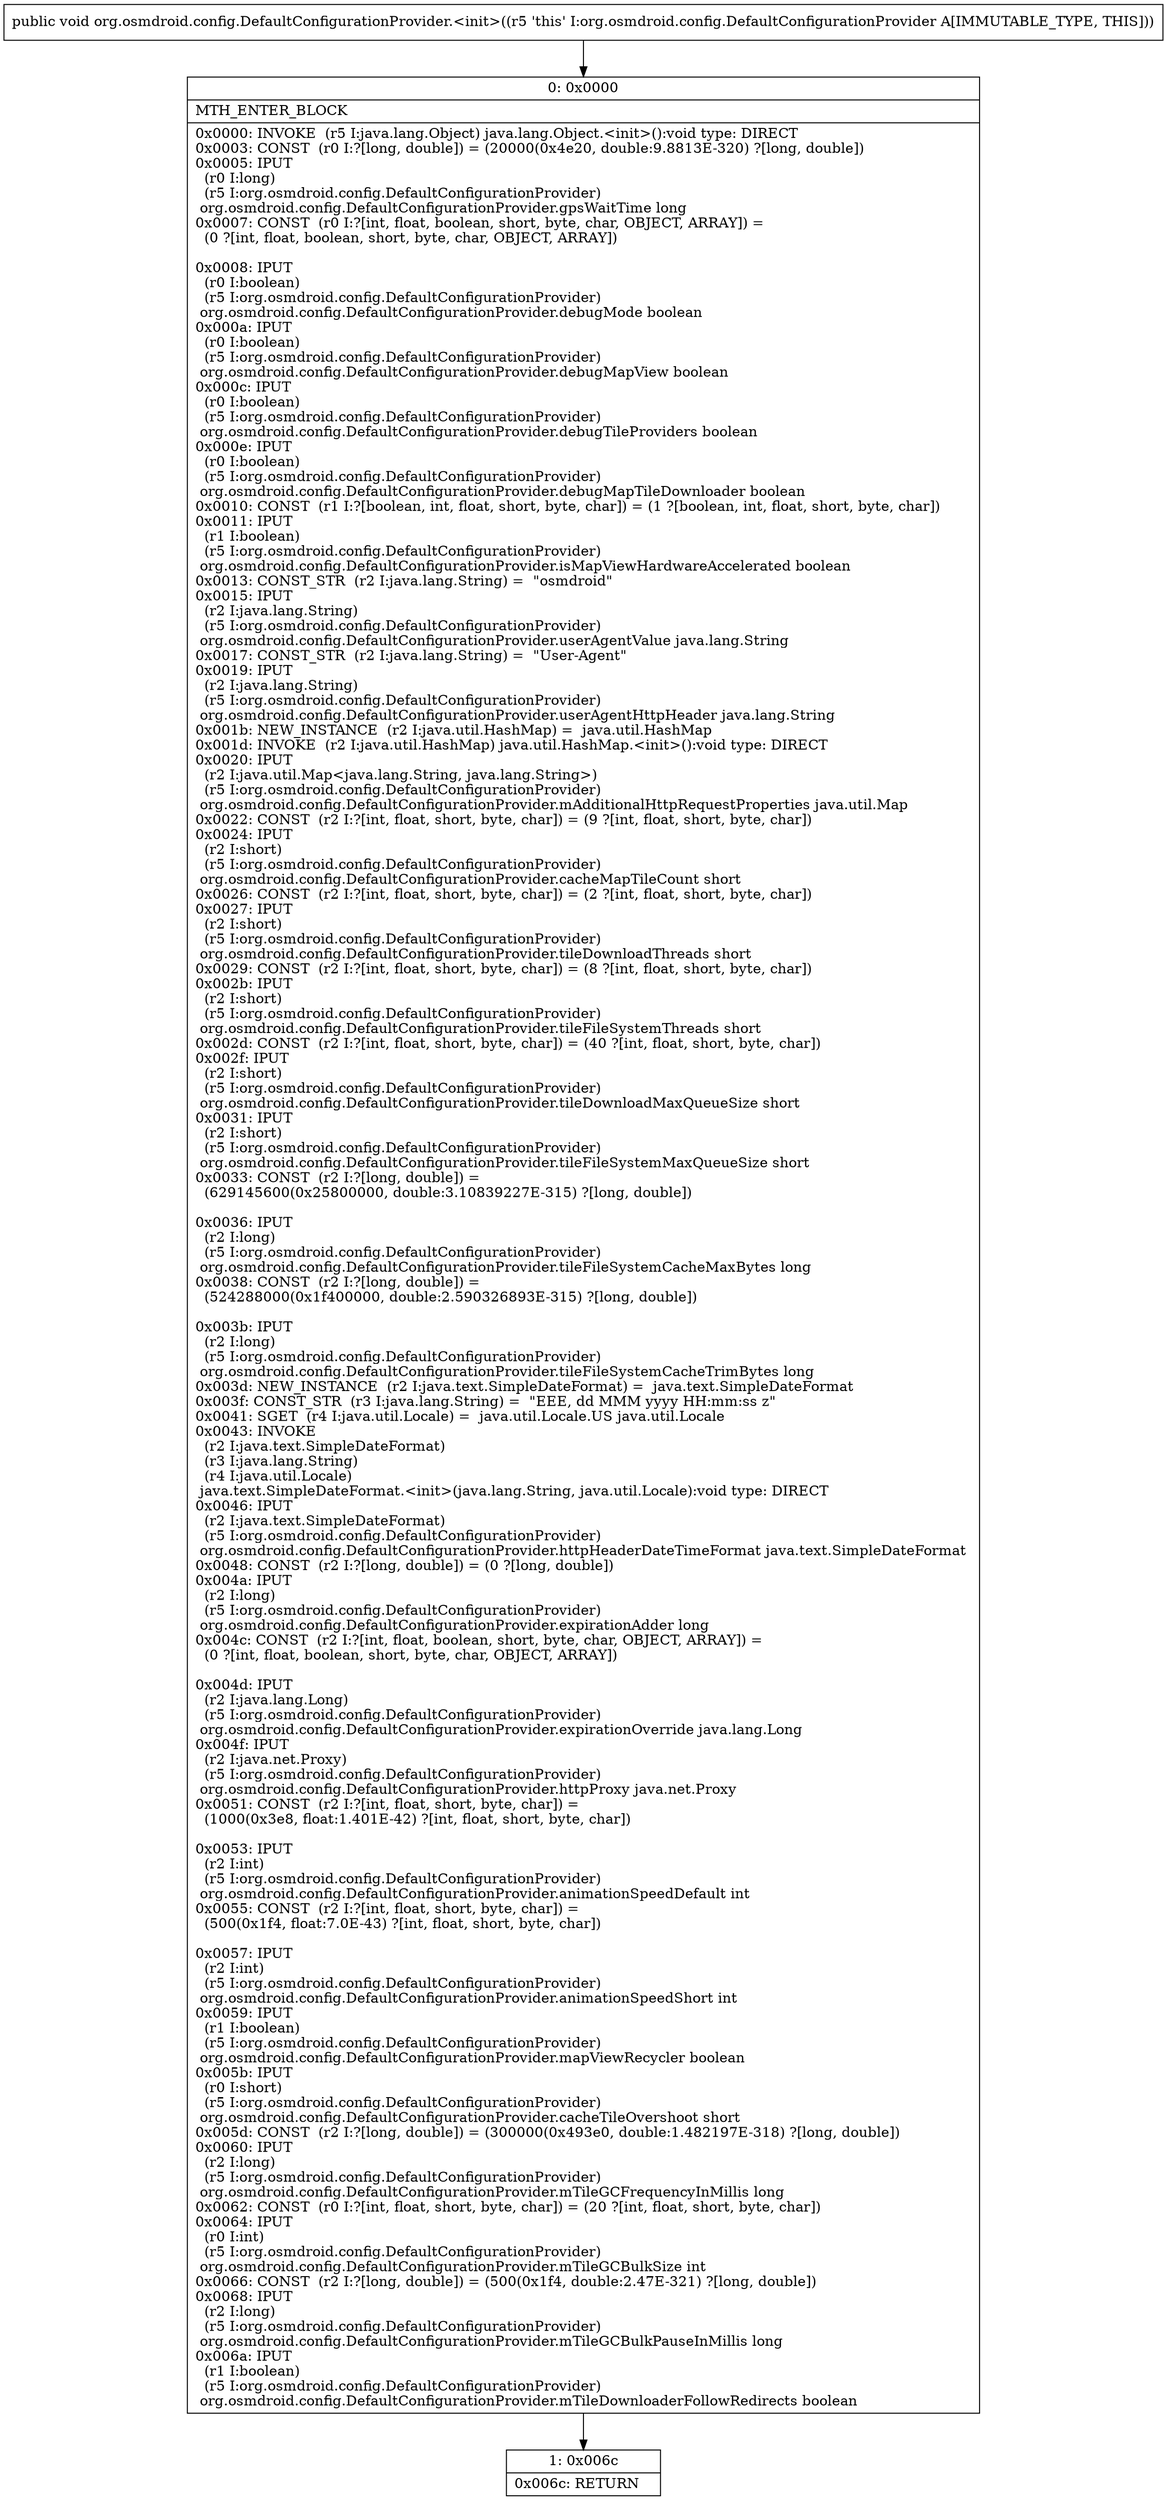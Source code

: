 digraph "CFG fororg.osmdroid.config.DefaultConfigurationProvider.\<init\>()V" {
Node_0 [shape=record,label="{0\:\ 0x0000|MTH_ENTER_BLOCK\l|0x0000: INVOKE  (r5 I:java.lang.Object) java.lang.Object.\<init\>():void type: DIRECT \l0x0003: CONST  (r0 I:?[long, double]) = (20000(0x4e20, double:9.8813E\-320) ?[long, double]) \l0x0005: IPUT  \l  (r0 I:long)\l  (r5 I:org.osmdroid.config.DefaultConfigurationProvider)\l org.osmdroid.config.DefaultConfigurationProvider.gpsWaitTime long \l0x0007: CONST  (r0 I:?[int, float, boolean, short, byte, char, OBJECT, ARRAY]) = \l  (0 ?[int, float, boolean, short, byte, char, OBJECT, ARRAY])\l \l0x0008: IPUT  \l  (r0 I:boolean)\l  (r5 I:org.osmdroid.config.DefaultConfigurationProvider)\l org.osmdroid.config.DefaultConfigurationProvider.debugMode boolean \l0x000a: IPUT  \l  (r0 I:boolean)\l  (r5 I:org.osmdroid.config.DefaultConfigurationProvider)\l org.osmdroid.config.DefaultConfigurationProvider.debugMapView boolean \l0x000c: IPUT  \l  (r0 I:boolean)\l  (r5 I:org.osmdroid.config.DefaultConfigurationProvider)\l org.osmdroid.config.DefaultConfigurationProvider.debugTileProviders boolean \l0x000e: IPUT  \l  (r0 I:boolean)\l  (r5 I:org.osmdroid.config.DefaultConfigurationProvider)\l org.osmdroid.config.DefaultConfigurationProvider.debugMapTileDownloader boolean \l0x0010: CONST  (r1 I:?[boolean, int, float, short, byte, char]) = (1 ?[boolean, int, float, short, byte, char]) \l0x0011: IPUT  \l  (r1 I:boolean)\l  (r5 I:org.osmdroid.config.DefaultConfigurationProvider)\l org.osmdroid.config.DefaultConfigurationProvider.isMapViewHardwareAccelerated boolean \l0x0013: CONST_STR  (r2 I:java.lang.String) =  \"osmdroid\" \l0x0015: IPUT  \l  (r2 I:java.lang.String)\l  (r5 I:org.osmdroid.config.DefaultConfigurationProvider)\l org.osmdroid.config.DefaultConfigurationProvider.userAgentValue java.lang.String \l0x0017: CONST_STR  (r2 I:java.lang.String) =  \"User\-Agent\" \l0x0019: IPUT  \l  (r2 I:java.lang.String)\l  (r5 I:org.osmdroid.config.DefaultConfigurationProvider)\l org.osmdroid.config.DefaultConfigurationProvider.userAgentHttpHeader java.lang.String \l0x001b: NEW_INSTANCE  (r2 I:java.util.HashMap) =  java.util.HashMap \l0x001d: INVOKE  (r2 I:java.util.HashMap) java.util.HashMap.\<init\>():void type: DIRECT \l0x0020: IPUT  \l  (r2 I:java.util.Map\<java.lang.String, java.lang.String\>)\l  (r5 I:org.osmdroid.config.DefaultConfigurationProvider)\l org.osmdroid.config.DefaultConfigurationProvider.mAdditionalHttpRequestProperties java.util.Map \l0x0022: CONST  (r2 I:?[int, float, short, byte, char]) = (9 ?[int, float, short, byte, char]) \l0x0024: IPUT  \l  (r2 I:short)\l  (r5 I:org.osmdroid.config.DefaultConfigurationProvider)\l org.osmdroid.config.DefaultConfigurationProvider.cacheMapTileCount short \l0x0026: CONST  (r2 I:?[int, float, short, byte, char]) = (2 ?[int, float, short, byte, char]) \l0x0027: IPUT  \l  (r2 I:short)\l  (r5 I:org.osmdroid.config.DefaultConfigurationProvider)\l org.osmdroid.config.DefaultConfigurationProvider.tileDownloadThreads short \l0x0029: CONST  (r2 I:?[int, float, short, byte, char]) = (8 ?[int, float, short, byte, char]) \l0x002b: IPUT  \l  (r2 I:short)\l  (r5 I:org.osmdroid.config.DefaultConfigurationProvider)\l org.osmdroid.config.DefaultConfigurationProvider.tileFileSystemThreads short \l0x002d: CONST  (r2 I:?[int, float, short, byte, char]) = (40 ?[int, float, short, byte, char]) \l0x002f: IPUT  \l  (r2 I:short)\l  (r5 I:org.osmdroid.config.DefaultConfigurationProvider)\l org.osmdroid.config.DefaultConfigurationProvider.tileDownloadMaxQueueSize short \l0x0031: IPUT  \l  (r2 I:short)\l  (r5 I:org.osmdroid.config.DefaultConfigurationProvider)\l org.osmdroid.config.DefaultConfigurationProvider.tileFileSystemMaxQueueSize short \l0x0033: CONST  (r2 I:?[long, double]) = \l  (629145600(0x25800000, double:3.10839227E\-315) ?[long, double])\l \l0x0036: IPUT  \l  (r2 I:long)\l  (r5 I:org.osmdroid.config.DefaultConfigurationProvider)\l org.osmdroid.config.DefaultConfigurationProvider.tileFileSystemCacheMaxBytes long \l0x0038: CONST  (r2 I:?[long, double]) = \l  (524288000(0x1f400000, double:2.590326893E\-315) ?[long, double])\l \l0x003b: IPUT  \l  (r2 I:long)\l  (r5 I:org.osmdroid.config.DefaultConfigurationProvider)\l org.osmdroid.config.DefaultConfigurationProvider.tileFileSystemCacheTrimBytes long \l0x003d: NEW_INSTANCE  (r2 I:java.text.SimpleDateFormat) =  java.text.SimpleDateFormat \l0x003f: CONST_STR  (r3 I:java.lang.String) =  \"EEE, dd MMM yyyy HH:mm:ss z\" \l0x0041: SGET  (r4 I:java.util.Locale) =  java.util.Locale.US java.util.Locale \l0x0043: INVOKE  \l  (r2 I:java.text.SimpleDateFormat)\l  (r3 I:java.lang.String)\l  (r4 I:java.util.Locale)\l java.text.SimpleDateFormat.\<init\>(java.lang.String, java.util.Locale):void type: DIRECT \l0x0046: IPUT  \l  (r2 I:java.text.SimpleDateFormat)\l  (r5 I:org.osmdroid.config.DefaultConfigurationProvider)\l org.osmdroid.config.DefaultConfigurationProvider.httpHeaderDateTimeFormat java.text.SimpleDateFormat \l0x0048: CONST  (r2 I:?[long, double]) = (0 ?[long, double]) \l0x004a: IPUT  \l  (r2 I:long)\l  (r5 I:org.osmdroid.config.DefaultConfigurationProvider)\l org.osmdroid.config.DefaultConfigurationProvider.expirationAdder long \l0x004c: CONST  (r2 I:?[int, float, boolean, short, byte, char, OBJECT, ARRAY]) = \l  (0 ?[int, float, boolean, short, byte, char, OBJECT, ARRAY])\l \l0x004d: IPUT  \l  (r2 I:java.lang.Long)\l  (r5 I:org.osmdroid.config.DefaultConfigurationProvider)\l org.osmdroid.config.DefaultConfigurationProvider.expirationOverride java.lang.Long \l0x004f: IPUT  \l  (r2 I:java.net.Proxy)\l  (r5 I:org.osmdroid.config.DefaultConfigurationProvider)\l org.osmdroid.config.DefaultConfigurationProvider.httpProxy java.net.Proxy \l0x0051: CONST  (r2 I:?[int, float, short, byte, char]) = \l  (1000(0x3e8, float:1.401E\-42) ?[int, float, short, byte, char])\l \l0x0053: IPUT  \l  (r2 I:int)\l  (r5 I:org.osmdroid.config.DefaultConfigurationProvider)\l org.osmdroid.config.DefaultConfigurationProvider.animationSpeedDefault int \l0x0055: CONST  (r2 I:?[int, float, short, byte, char]) = \l  (500(0x1f4, float:7.0E\-43) ?[int, float, short, byte, char])\l \l0x0057: IPUT  \l  (r2 I:int)\l  (r5 I:org.osmdroid.config.DefaultConfigurationProvider)\l org.osmdroid.config.DefaultConfigurationProvider.animationSpeedShort int \l0x0059: IPUT  \l  (r1 I:boolean)\l  (r5 I:org.osmdroid.config.DefaultConfigurationProvider)\l org.osmdroid.config.DefaultConfigurationProvider.mapViewRecycler boolean \l0x005b: IPUT  \l  (r0 I:short)\l  (r5 I:org.osmdroid.config.DefaultConfigurationProvider)\l org.osmdroid.config.DefaultConfigurationProvider.cacheTileOvershoot short \l0x005d: CONST  (r2 I:?[long, double]) = (300000(0x493e0, double:1.482197E\-318) ?[long, double]) \l0x0060: IPUT  \l  (r2 I:long)\l  (r5 I:org.osmdroid.config.DefaultConfigurationProvider)\l org.osmdroid.config.DefaultConfigurationProvider.mTileGCFrequencyInMillis long \l0x0062: CONST  (r0 I:?[int, float, short, byte, char]) = (20 ?[int, float, short, byte, char]) \l0x0064: IPUT  \l  (r0 I:int)\l  (r5 I:org.osmdroid.config.DefaultConfigurationProvider)\l org.osmdroid.config.DefaultConfigurationProvider.mTileGCBulkSize int \l0x0066: CONST  (r2 I:?[long, double]) = (500(0x1f4, double:2.47E\-321) ?[long, double]) \l0x0068: IPUT  \l  (r2 I:long)\l  (r5 I:org.osmdroid.config.DefaultConfigurationProvider)\l org.osmdroid.config.DefaultConfigurationProvider.mTileGCBulkPauseInMillis long \l0x006a: IPUT  \l  (r1 I:boolean)\l  (r5 I:org.osmdroid.config.DefaultConfigurationProvider)\l org.osmdroid.config.DefaultConfigurationProvider.mTileDownloaderFollowRedirects boolean \l}"];
Node_1 [shape=record,label="{1\:\ 0x006c|0x006c: RETURN   \l}"];
MethodNode[shape=record,label="{public void org.osmdroid.config.DefaultConfigurationProvider.\<init\>((r5 'this' I:org.osmdroid.config.DefaultConfigurationProvider A[IMMUTABLE_TYPE, THIS])) }"];
MethodNode -> Node_0;
Node_0 -> Node_1;
}

